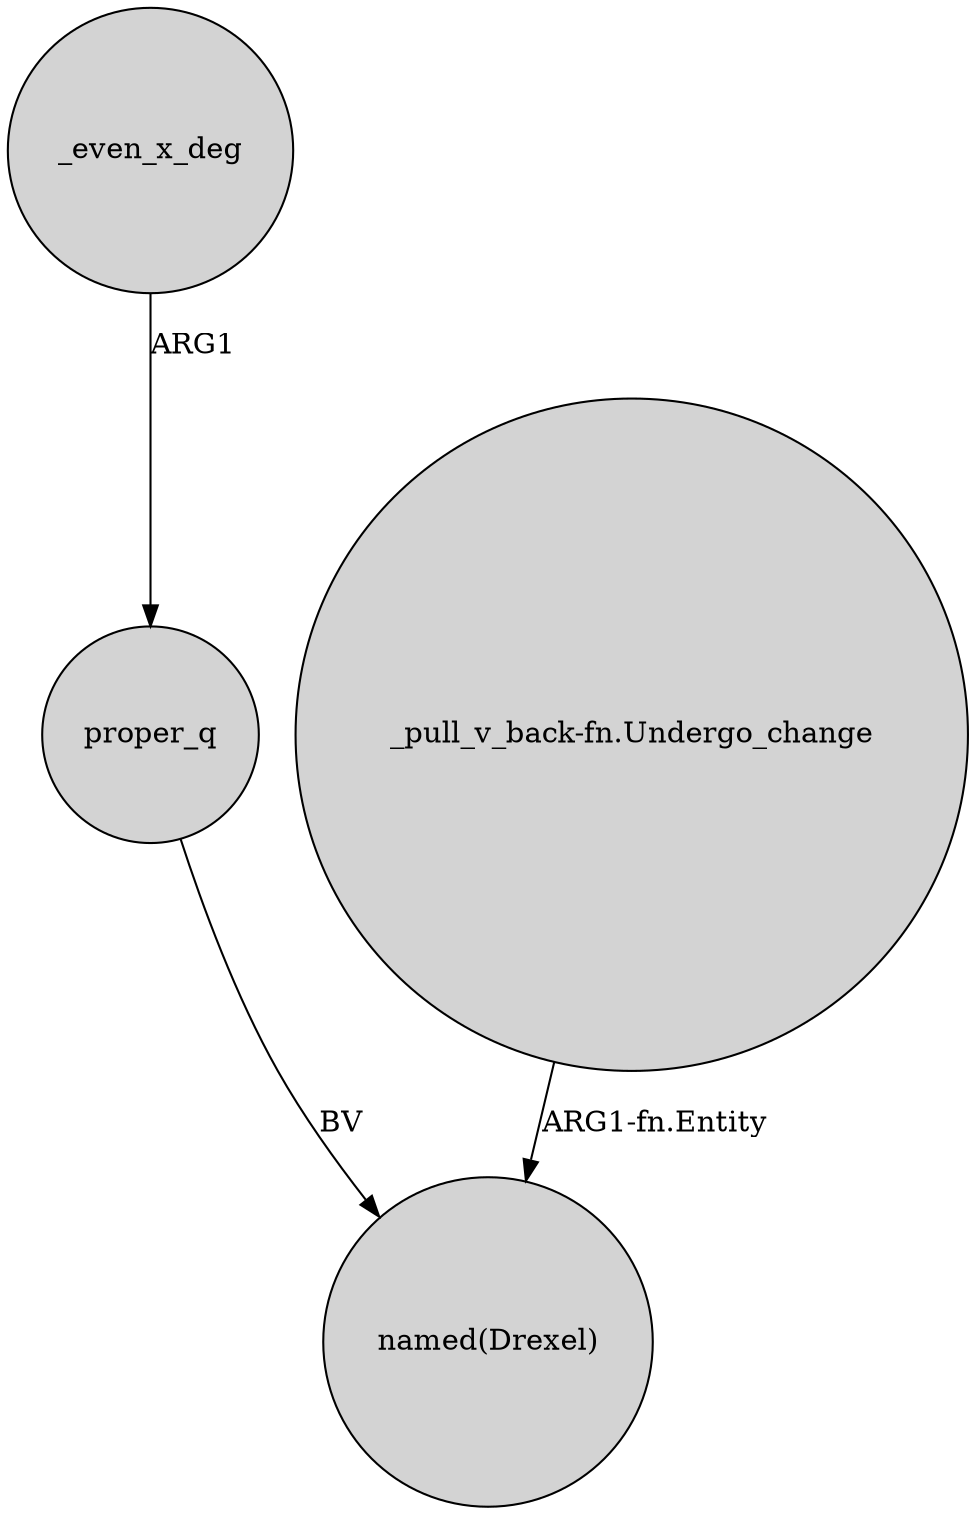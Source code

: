 digraph {
	node [shape=circle style=filled]
	_even_x_deg -> proper_q [label=ARG1]
	proper_q -> "named(Drexel)" [label=BV]
	"_pull_v_back-fn.Undergo_change" -> "named(Drexel)" [label="ARG1-fn.Entity"]
}
